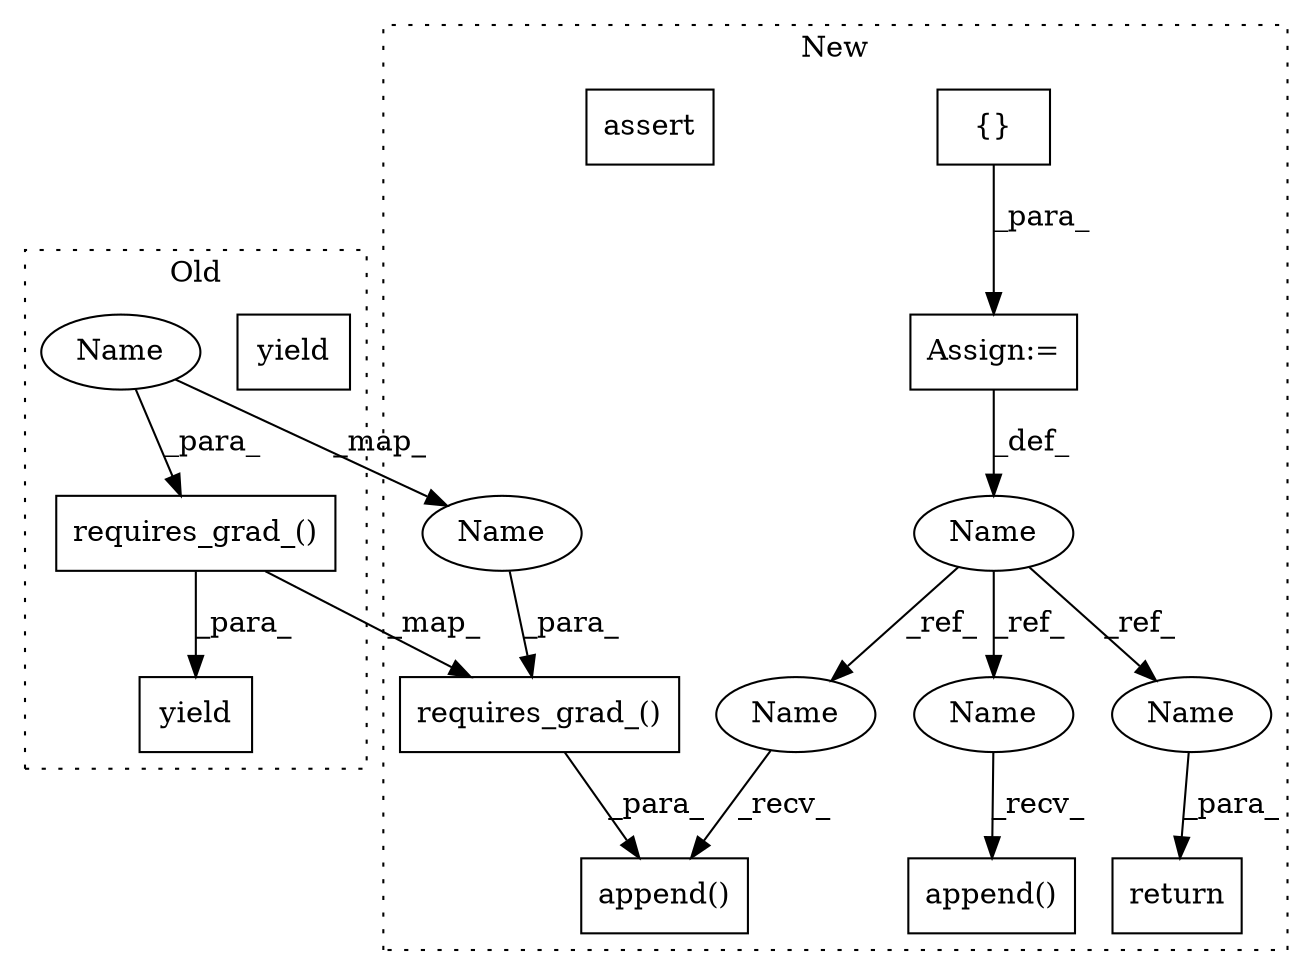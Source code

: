 digraph G {
subgraph cluster0 {
1 [label="yield" a="105" s="23264" l="6" shape="box"];
9 [label="requires_grad_()" a="75" s="23218,23236" l="17,1" shape="box"];
11 [label="yield" a="105" s="23212" l="6" shape="box"];
15 [label="Name" a="87" s="23235" l="1" shape="ellipse"];
label = "Old";
style="dotted";
}
subgraph cluster1 {
2 [label="{}" a="59" s="23426,23426" l="2,1" shape="box"];
3 [label="Assign:=" a="68" s="23423" l="3" shape="box"];
4 [label="append()" a="75" s="23566,23596" l="11,1" shape="box"];
5 [label="return" a="93" s="23672" l="7" shape="box"];
6 [label="Name" a="87" s="23420" l="3" shape="ellipse"];
7 [label="append()" a="75" s="23654,23666" l="11,1" shape="box"];
8 [label="requires_grad_()" a="75" s="23577,23595" l="17,1" shape="box"];
10 [label="assert" a="65" s="23624" l="7" shape="box"];
12 [label="Name" a="87" s="23679" l="3" shape="ellipse"];
13 [label="Name" a="87" s="23654" l="3" shape="ellipse"];
14 [label="Name" a="87" s="23566" l="3" shape="ellipse"];
16 [label="Name" a="87" s="23594" l="1" shape="ellipse"];
label = "New";
style="dotted";
}
2 -> 3 [label="_para_"];
3 -> 6 [label="_def_"];
6 -> 13 [label="_ref_"];
6 -> 14 [label="_ref_"];
6 -> 12 [label="_ref_"];
8 -> 4 [label="_para_"];
9 -> 8 [label="_map_"];
9 -> 11 [label="_para_"];
12 -> 5 [label="_para_"];
13 -> 7 [label="_recv_"];
14 -> 4 [label="_recv_"];
15 -> 9 [label="_para_"];
15 -> 16 [label="_map_"];
16 -> 8 [label="_para_"];
}